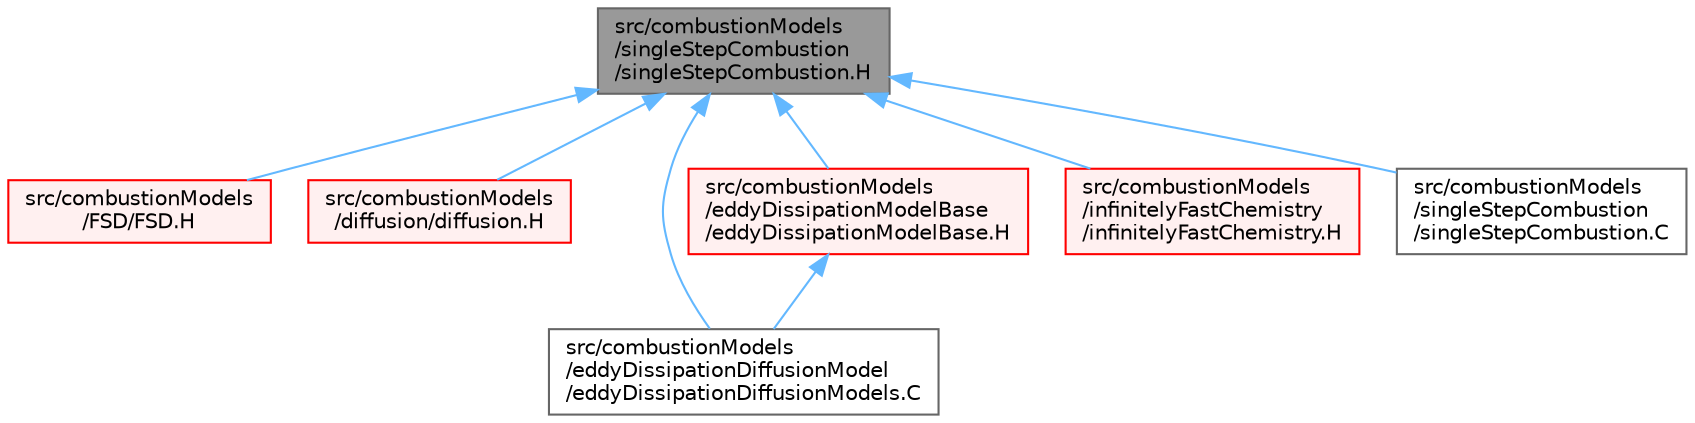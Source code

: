 digraph "src/combustionModels/singleStepCombustion/singleStepCombustion.H"
{
 // LATEX_PDF_SIZE
  bgcolor="transparent";
  edge [fontname=Helvetica,fontsize=10,labelfontname=Helvetica,labelfontsize=10];
  node [fontname=Helvetica,fontsize=10,shape=box,height=0.2,width=0.4];
  Node1 [id="Node000001",label="src/combustionModels\l/singleStepCombustion\l/singleStepCombustion.H",height=0.2,width=0.4,color="gray40", fillcolor="grey60", style="filled", fontcolor="black",tooltip=" "];
  Node1 -> Node2 [id="edge1_Node000001_Node000002",dir="back",color="steelblue1",style="solid",tooltip=" "];
  Node2 [id="Node000002",label="src/combustionModels\l/FSD/FSD.H",height=0.2,width=0.4,color="red", fillcolor="#FFF0F0", style="filled",URL="$FSD_8H.html",tooltip=" "];
  Node1 -> Node5 [id="edge2_Node000001_Node000005",dir="back",color="steelblue1",style="solid",tooltip=" "];
  Node5 [id="Node000005",label="src/combustionModels\l/diffusion/diffusion.H",height=0.2,width=0.4,color="red", fillcolor="#FFF0F0", style="filled",URL="$diffusion_8H.html",tooltip=" "];
  Node1 -> Node8 [id="edge3_Node000001_Node000008",dir="back",color="steelblue1",style="solid",tooltip=" "];
  Node8 [id="Node000008",label="src/combustionModels\l/eddyDissipationDiffusionModel\l/eddyDissipationDiffusionModels.C",height=0.2,width=0.4,color="grey40", fillcolor="white", style="filled",URL="$eddyDissipationDiffusionModels_8C.html",tooltip=" "];
  Node1 -> Node9 [id="edge4_Node000001_Node000009",dir="back",color="steelblue1",style="solid",tooltip=" "];
  Node9 [id="Node000009",label="src/combustionModels\l/eddyDissipationModelBase\l/eddyDissipationModelBase.H",height=0.2,width=0.4,color="red", fillcolor="#FFF0F0", style="filled",URL="$eddyDissipationModelBase_8H.html",tooltip=" "];
  Node9 -> Node8 [id="edge5_Node000009_Node000008",dir="back",color="steelblue1",style="solid",tooltip=" "];
  Node1 -> Node13 [id="edge6_Node000001_Node000013",dir="back",color="steelblue1",style="solid",tooltip=" "];
  Node13 [id="Node000013",label="src/combustionModels\l/infinitelyFastChemistry\l/infinitelyFastChemistry.H",height=0.2,width=0.4,color="red", fillcolor="#FFF0F0", style="filled",URL="$infinitelyFastChemistry_8H.html",tooltip=" "];
  Node1 -> Node16 [id="edge7_Node000001_Node000016",dir="back",color="steelblue1",style="solid",tooltip=" "];
  Node16 [id="Node000016",label="src/combustionModels\l/singleStepCombustion\l/singleStepCombustion.C",height=0.2,width=0.4,color="grey40", fillcolor="white", style="filled",URL="$singleStepCombustion_8C.html",tooltip=" "];
}
